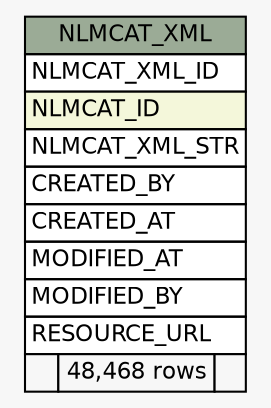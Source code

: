 // dot 2.38.0 on Windows 10 10.0
// SchemaSpy rev Unknown
digraph "NLMCAT_XML" {
  graph [
    rankdir="RL"
    bgcolor="#f7f7f7"
    nodesep="0.18"
    ranksep="0.46"
    fontname="Helvetica"
    fontsize="11"
  ];
  node [
    fontname="Helvetica"
    fontsize="11"
    shape="plaintext"
  ];
  edge [
    arrowsize="0.8"
  ];
  "NLMCAT_XML" [
    label=<
    <TABLE BORDER="0" CELLBORDER="1" CELLSPACING="0" BGCOLOR="#ffffff">
      <TR><TD COLSPAN="3" BGCOLOR="#9bab96" ALIGN="CENTER">NLMCAT_XML</TD></TR>
      <TR><TD PORT="NLMCAT_XML_ID" COLSPAN="3" ALIGN="LEFT">NLMCAT_XML_ID</TD></TR>
      <TR><TD PORT="NLMCAT_ID" COLSPAN="3" BGCOLOR="#f4f7da" ALIGN="LEFT">NLMCAT_ID</TD></TR>
      <TR><TD PORT="NLMCAT_XML_STR" COLSPAN="3" ALIGN="LEFT">NLMCAT_XML_STR</TD></TR>
      <TR><TD PORT="CREATED_BY" COLSPAN="3" ALIGN="LEFT">CREATED_BY</TD></TR>
      <TR><TD PORT="CREATED_AT" COLSPAN="3" ALIGN="LEFT">CREATED_AT</TD></TR>
      <TR><TD PORT="MODIFIED_AT" COLSPAN="3" ALIGN="LEFT">MODIFIED_AT</TD></TR>
      <TR><TD PORT="MODIFIED_BY" COLSPAN="3" ALIGN="LEFT">MODIFIED_BY</TD></TR>
      <TR><TD PORT="RESOURCE_URL" COLSPAN="3" ALIGN="LEFT">RESOURCE_URL</TD></TR>
      <TR><TD ALIGN="LEFT" BGCOLOR="#f7f7f7">  </TD><TD ALIGN="RIGHT" BGCOLOR="#f7f7f7">48,468 rows</TD><TD ALIGN="RIGHT" BGCOLOR="#f7f7f7">  </TD></TR>
    </TABLE>>
    URL="tables/NLMCAT_XML.html"
    tooltip="NLMCAT_XML"
  ];
}
